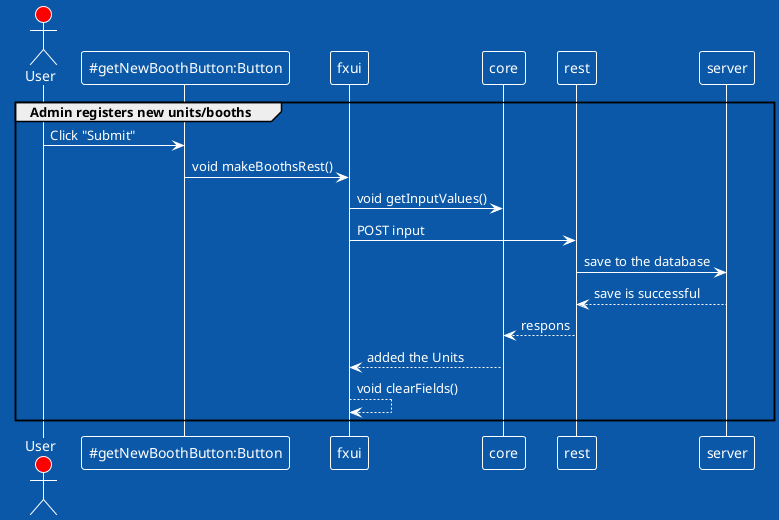 @startuml
group Admin registers new units/booths
!theme amiga
actor User #red
participant "~#getNewBoothButton:Button" as A
participant "fxui" as B
participant "core" as C
participant "rest" as D
participant "server" as E


User -> A: Click "Submit"
A -> B: void makeBoothsRest()
B -> C: void getInputValues()

B -> D: POST input
D -> E: save to the database
E --> D: save is successful

D --> C: respons

C --> B: added the Units

B --> B: void clearFields()
end
@enduml